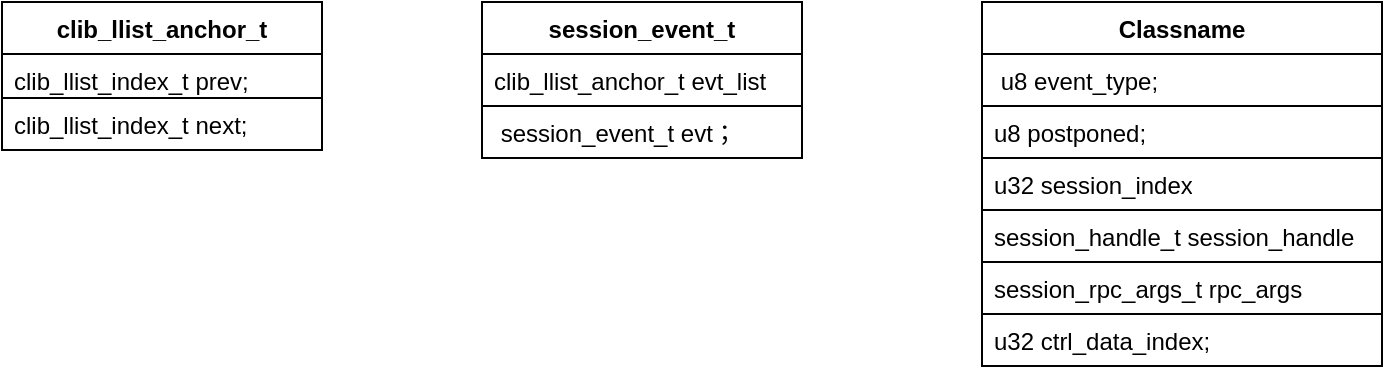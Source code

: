 <mxfile version="21.0.2" type="github">
  <diagram name="第 1 页" id="rPMmVkAqdcf075bc7IzI">
    <mxGraphModel dx="954" dy="541" grid="1" gridSize="10" guides="1" tooltips="1" connect="1" arrows="1" fold="1" page="1" pageScale="1" pageWidth="827" pageHeight="1169" math="0" shadow="0">
      <root>
        <mxCell id="0" />
        <mxCell id="1" parent="0" />
        <mxCell id="eiXU1SdQlwMIabXLQ-eW-1" value="&lt;font style=&quot;vertical-align: inherit;&quot;&gt;&lt;font style=&quot;vertical-align: inherit;&quot;&gt;clib_llist_anchor_t&lt;/font&gt;&lt;/font&gt;" style="swimlane;fontStyle=1;align=center;verticalAlign=top;childLayout=stackLayout;horizontal=1;startSize=26;horizontalStack=0;resizeParent=1;resizeParentMax=0;resizeLast=0;collapsible=1;marginBottom=0;whiteSpace=wrap;html=1;" vertex="1" parent="1">
          <mxGeometry x="70" y="200" width="160" height="74" as="geometry" />
        </mxCell>
        <mxCell id="eiXU1SdQlwMIabXLQ-eW-2" value="&lt;font style=&quot;vertical-align: inherit;&quot;&gt;&lt;font style=&quot;vertical-align: inherit;&quot;&gt;clib_llist_index_t prev;&lt;/font&gt;&lt;/font&gt;" style="text;strokeColor=default;fillColor=none;align=left;verticalAlign=top;spacingLeft=4;spacingRight=4;overflow=hidden;rotatable=0;points=[[0,0.5],[1,0.5]];portConstraint=eastwest;whiteSpace=wrap;html=1;" vertex="1" parent="eiXU1SdQlwMIabXLQ-eW-1">
          <mxGeometry y="26" width="160" height="22" as="geometry" />
        </mxCell>
        <mxCell id="eiXU1SdQlwMIabXLQ-eW-4" value="&lt;font style=&quot;vertical-align: inherit;&quot;&gt;&lt;font style=&quot;vertical-align: inherit;&quot;&gt;clib_llist_index_t next;&lt;/font&gt;&lt;/font&gt;" style="text;strokeColor=default;fillColor=none;align=left;verticalAlign=top;spacingLeft=4;spacingRight=4;overflow=hidden;rotatable=0;points=[[0,0.5],[1,0.5]];portConstraint=eastwest;whiteSpace=wrap;html=1;" vertex="1" parent="eiXU1SdQlwMIabXLQ-eW-1">
          <mxGeometry y="48" width="160" height="26" as="geometry" />
        </mxCell>
        <mxCell id="eiXU1SdQlwMIabXLQ-eW-14" value="&lt;font style=&quot;vertical-align: inherit;&quot;&gt;&lt;font style=&quot;vertical-align: inherit;&quot;&gt;session_event_t&lt;/font&gt;&lt;/font&gt;" style="swimlane;fontStyle=1;align=center;verticalAlign=top;childLayout=stackLayout;horizontal=1;startSize=26;horizontalStack=0;resizeParent=1;resizeParentMax=0;resizeLast=0;collapsible=1;marginBottom=0;whiteSpace=wrap;html=1;strokeColor=default;" vertex="1" parent="1">
          <mxGeometry x="310" y="200" width="160" height="78" as="geometry" />
        </mxCell>
        <mxCell id="eiXU1SdQlwMIabXLQ-eW-15" value="&lt;font style=&quot;vertical-align: inherit;&quot;&gt;&lt;font style=&quot;vertical-align: inherit;&quot;&gt;clib_llist_anchor_t evt_list&lt;/font&gt;&lt;/font&gt;" style="text;strokeColor=default;fillColor=none;align=left;verticalAlign=top;spacingLeft=4;spacingRight=4;overflow=hidden;rotatable=0;points=[[0,0.5],[1,0.5]];portConstraint=eastwest;whiteSpace=wrap;html=1;" vertex="1" parent="eiXU1SdQlwMIabXLQ-eW-14">
          <mxGeometry y="26" width="160" height="26" as="geometry" />
        </mxCell>
        <mxCell id="eiXU1SdQlwMIabXLQ-eW-17" value="&lt;font style=&quot;vertical-align: inherit;&quot;&gt;&lt;font style=&quot;vertical-align: inherit;&quot;&gt;&amp;nbsp;session_event_t evt；&lt;/font&gt;&lt;/font&gt;" style="text;strokeColor=default;fillColor=none;align=left;verticalAlign=top;spacingLeft=4;spacingRight=4;overflow=hidden;rotatable=0;points=[[0,0.5],[1,0.5]];portConstraint=eastwest;whiteSpace=wrap;html=1;" vertex="1" parent="eiXU1SdQlwMIabXLQ-eW-14">
          <mxGeometry y="52" width="160" height="26" as="geometry" />
        </mxCell>
        <mxCell id="eiXU1SdQlwMIabXLQ-eW-18" value="Classname" style="swimlane;fontStyle=1;align=center;verticalAlign=top;childLayout=stackLayout;horizontal=1;startSize=26;horizontalStack=0;resizeParent=1;resizeParentMax=0;resizeLast=0;collapsible=1;marginBottom=0;whiteSpace=wrap;html=1;" vertex="1" parent="1">
          <mxGeometry x="560" y="200" width="200" height="182" as="geometry" />
        </mxCell>
        <mxCell id="eiXU1SdQlwMIabXLQ-eW-19" value="&amp;nbsp;u8 event_type;" style="text;strokeColor=default;fillColor=none;align=left;verticalAlign=top;spacingLeft=4;spacingRight=4;overflow=hidden;rotatable=0;points=[[0,0.5],[1,0.5]];portConstraint=eastwest;whiteSpace=wrap;html=1;" vertex="1" parent="eiXU1SdQlwMIabXLQ-eW-18">
          <mxGeometry y="26" width="200" height="26" as="geometry" />
        </mxCell>
        <mxCell id="eiXU1SdQlwMIabXLQ-eW-21" value="u8 postponed;" style="text;strokeColor=default;fillColor=none;align=left;verticalAlign=top;spacingLeft=4;spacingRight=4;overflow=hidden;rotatable=0;points=[[0,0.5],[1,0.5]];portConstraint=eastwest;whiteSpace=wrap;html=1;" vertex="1" parent="eiXU1SdQlwMIabXLQ-eW-18">
          <mxGeometry y="52" width="200" height="26" as="geometry" />
        </mxCell>
        <mxCell id="eiXU1SdQlwMIabXLQ-eW-22" value="u32 session_index" style="text;strokeColor=default;fillColor=none;align=left;verticalAlign=top;spacingLeft=4;spacingRight=4;overflow=hidden;rotatable=0;points=[[0,0.5],[1,0.5]];portConstraint=eastwest;whiteSpace=wrap;html=1;" vertex="1" parent="eiXU1SdQlwMIabXLQ-eW-18">
          <mxGeometry y="78" width="200" height="26" as="geometry" />
        </mxCell>
        <mxCell id="eiXU1SdQlwMIabXLQ-eW-23" value="session_handle_t session_handle" style="text;strokeColor=default;fillColor=none;align=left;verticalAlign=top;spacingLeft=4;spacingRight=4;overflow=hidden;rotatable=0;points=[[0,0.5],[1,0.5]];portConstraint=eastwest;whiteSpace=wrap;html=1;" vertex="1" parent="eiXU1SdQlwMIabXLQ-eW-18">
          <mxGeometry y="104" width="200" height="26" as="geometry" />
        </mxCell>
        <mxCell id="eiXU1SdQlwMIabXLQ-eW-24" value="session_rpc_args_t rpc_args" style="text;strokeColor=default;fillColor=none;align=left;verticalAlign=top;spacingLeft=4;spacingRight=4;overflow=hidden;rotatable=0;points=[[0,0.5],[1,0.5]];portConstraint=eastwest;whiteSpace=wrap;html=1;" vertex="1" parent="eiXU1SdQlwMIabXLQ-eW-18">
          <mxGeometry y="130" width="200" height="26" as="geometry" />
        </mxCell>
        <mxCell id="eiXU1SdQlwMIabXLQ-eW-25" value="u32 ctrl_data_index;" style="text;strokeColor=default;fillColor=none;align=left;verticalAlign=top;spacingLeft=4;spacingRight=4;overflow=hidden;rotatable=0;points=[[0,0.5],[1,0.5]];portConstraint=eastwest;whiteSpace=wrap;html=1;" vertex="1" parent="eiXU1SdQlwMIabXLQ-eW-18">
          <mxGeometry y="156" width="200" height="26" as="geometry" />
        </mxCell>
      </root>
    </mxGraphModel>
  </diagram>
</mxfile>
